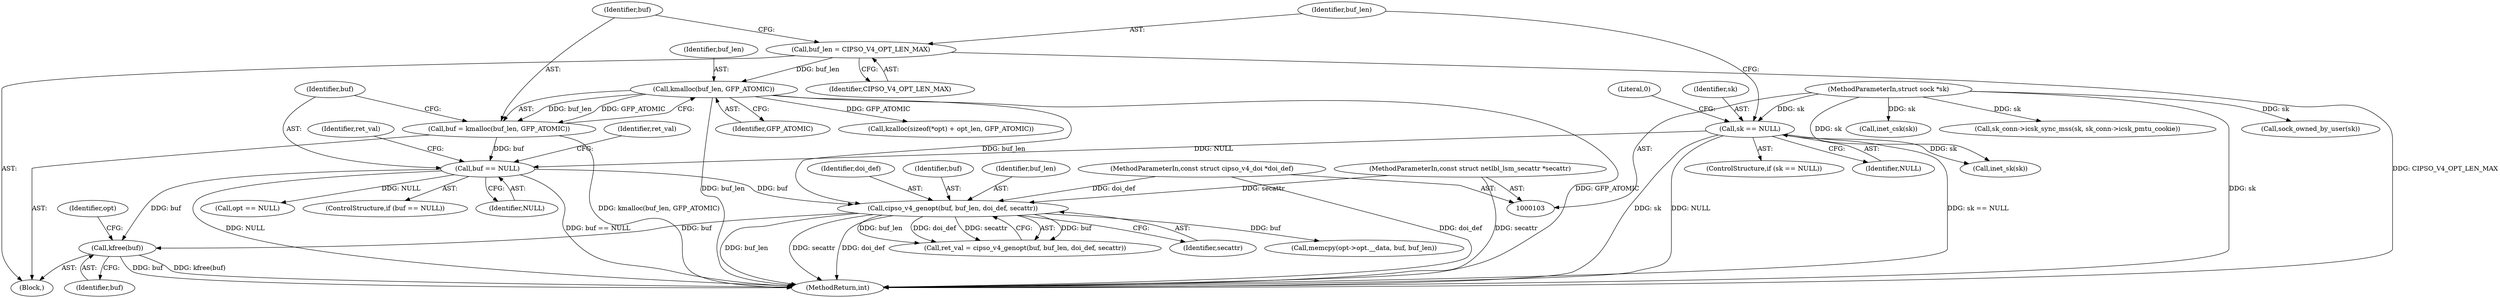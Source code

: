 digraph "0_linux_f6d8bd051c391c1c0458a30b2a7abcd939329259_10@pointer" {
"1000281" [label="(Call,kfree(buf))"];
"1000141" [label="(Call,buf == NULL)"];
"1000135" [label="(Call,buf = kmalloc(buf_len, GFP_ATOMIC))"];
"1000137" [label="(Call,kmalloc(buf_len, GFP_ATOMIC))"];
"1000132" [label="(Call,buf_len = CIPSO_V4_OPT_LEN_MAX)"];
"1000127" [label="(Call,sk == NULL)"];
"1000104" [label="(MethodParameterIn,struct sock *sk)"];
"1000152" [label="(Call,cipso_v4_genopt(buf, buf_len, doi_def, secattr))"];
"1000105" [label="(MethodParameterIn,const struct cipso_v4_doi *doi_def)"];
"1000106" [label="(MethodParameterIn,const struct netlbl_lsm_secattr *secattr)"];
"1000154" [label="(Identifier,buf_len)"];
"1000128" [label="(Identifier,sk)"];
"1000282" [label="(Identifier,buf)"];
"1000142" [label="(Identifier,buf)"];
"1000135" [label="(Call,buf = kmalloc(buf_len, GFP_ATOMIC))"];
"1000287" [label="(MethodReturn,int)"];
"1000260" [label="(Call,sk_conn->icsk_sync_mss(sk, sk_conn->icsk_pmtu_cookie))"];
"1000138" [label="(Identifier,buf_len)"];
"1000182" [label="(Call,opt == NULL)"];
"1000229" [label="(Call,sock_owned_by_user(sk))"];
"1000155" [label="(Identifier,doi_def)"];
"1000139" [label="(Identifier,GFP_ATOMIC)"];
"1000174" [label="(Call,kzalloc(sizeof(*opt) + opt_len, GFP_ATOMIC))"];
"1000152" [label="(Call,cipso_v4_genopt(buf, buf_len, doi_def, secattr))"];
"1000140" [label="(ControlStructure,if (buf == NULL))"];
"1000284" [label="(Identifier,opt)"];
"1000151" [label="(Identifier,ret_val)"];
"1000131" [label="(Literal,0)"];
"1000281" [label="(Call,kfree(buf))"];
"1000104" [label="(MethodParameterIn,struct sock *sk)"];
"1000153" [label="(Identifier,buf)"];
"1000143" [label="(Identifier,NULL)"];
"1000107" [label="(Block,)"];
"1000150" [label="(Call,ret_val = cipso_v4_genopt(buf, buf_len, doi_def, secattr))"];
"1000137" [label="(Call,kmalloc(buf_len, GFP_ATOMIC))"];
"1000238" [label="(Call,inet_csk(sk))"];
"1000127" [label="(Call,sk == NULL)"];
"1000132" [label="(Call,buf_len = CIPSO_V4_OPT_LEN_MAX)"];
"1000221" [label="(Call,inet_sk(sk))"];
"1000146" [label="(Identifier,ret_val)"];
"1000141" [label="(Call,buf == NULL)"];
"1000156" [label="(Identifier,secattr)"];
"1000106" [label="(MethodParameterIn,const struct netlbl_lsm_secattr *secattr)"];
"1000105" [label="(MethodParameterIn,const struct cipso_v4_doi *doi_def)"];
"1000133" [label="(Identifier,buf_len)"];
"1000191" [label="(Call,memcpy(opt->opt.__data, buf, buf_len))"];
"1000136" [label="(Identifier,buf)"];
"1000126" [label="(ControlStructure,if (sk == NULL))"];
"1000129" [label="(Identifier,NULL)"];
"1000134" [label="(Identifier,CIPSO_V4_OPT_LEN_MAX)"];
"1000281" -> "1000107"  [label="AST: "];
"1000281" -> "1000282"  [label="CFG: "];
"1000282" -> "1000281"  [label="AST: "];
"1000284" -> "1000281"  [label="CFG: "];
"1000281" -> "1000287"  [label="DDG: buf"];
"1000281" -> "1000287"  [label="DDG: kfree(buf)"];
"1000141" -> "1000281"  [label="DDG: buf"];
"1000152" -> "1000281"  [label="DDG: buf"];
"1000141" -> "1000140"  [label="AST: "];
"1000141" -> "1000143"  [label="CFG: "];
"1000142" -> "1000141"  [label="AST: "];
"1000143" -> "1000141"  [label="AST: "];
"1000146" -> "1000141"  [label="CFG: "];
"1000151" -> "1000141"  [label="CFG: "];
"1000141" -> "1000287"  [label="DDG: buf == NULL"];
"1000141" -> "1000287"  [label="DDG: NULL"];
"1000135" -> "1000141"  [label="DDG: buf"];
"1000127" -> "1000141"  [label="DDG: NULL"];
"1000141" -> "1000152"  [label="DDG: buf"];
"1000141" -> "1000182"  [label="DDG: NULL"];
"1000135" -> "1000107"  [label="AST: "];
"1000135" -> "1000137"  [label="CFG: "];
"1000136" -> "1000135"  [label="AST: "];
"1000137" -> "1000135"  [label="AST: "];
"1000142" -> "1000135"  [label="CFG: "];
"1000135" -> "1000287"  [label="DDG: kmalloc(buf_len, GFP_ATOMIC)"];
"1000137" -> "1000135"  [label="DDG: buf_len"];
"1000137" -> "1000135"  [label="DDG: GFP_ATOMIC"];
"1000137" -> "1000139"  [label="CFG: "];
"1000138" -> "1000137"  [label="AST: "];
"1000139" -> "1000137"  [label="AST: "];
"1000137" -> "1000287"  [label="DDG: GFP_ATOMIC"];
"1000137" -> "1000287"  [label="DDG: buf_len"];
"1000132" -> "1000137"  [label="DDG: buf_len"];
"1000137" -> "1000152"  [label="DDG: buf_len"];
"1000137" -> "1000174"  [label="DDG: GFP_ATOMIC"];
"1000132" -> "1000107"  [label="AST: "];
"1000132" -> "1000134"  [label="CFG: "];
"1000133" -> "1000132"  [label="AST: "];
"1000134" -> "1000132"  [label="AST: "];
"1000136" -> "1000132"  [label="CFG: "];
"1000132" -> "1000287"  [label="DDG: CIPSO_V4_OPT_LEN_MAX"];
"1000127" -> "1000126"  [label="AST: "];
"1000127" -> "1000129"  [label="CFG: "];
"1000128" -> "1000127"  [label="AST: "];
"1000129" -> "1000127"  [label="AST: "];
"1000131" -> "1000127"  [label="CFG: "];
"1000133" -> "1000127"  [label="CFG: "];
"1000127" -> "1000287"  [label="DDG: NULL"];
"1000127" -> "1000287"  [label="DDG: sk == NULL"];
"1000127" -> "1000287"  [label="DDG: sk"];
"1000104" -> "1000127"  [label="DDG: sk"];
"1000127" -> "1000221"  [label="DDG: sk"];
"1000104" -> "1000103"  [label="AST: "];
"1000104" -> "1000287"  [label="DDG: sk"];
"1000104" -> "1000221"  [label="DDG: sk"];
"1000104" -> "1000229"  [label="DDG: sk"];
"1000104" -> "1000238"  [label="DDG: sk"];
"1000104" -> "1000260"  [label="DDG: sk"];
"1000152" -> "1000150"  [label="AST: "];
"1000152" -> "1000156"  [label="CFG: "];
"1000153" -> "1000152"  [label="AST: "];
"1000154" -> "1000152"  [label="AST: "];
"1000155" -> "1000152"  [label="AST: "];
"1000156" -> "1000152"  [label="AST: "];
"1000150" -> "1000152"  [label="CFG: "];
"1000152" -> "1000287"  [label="DDG: doi_def"];
"1000152" -> "1000287"  [label="DDG: buf_len"];
"1000152" -> "1000287"  [label="DDG: secattr"];
"1000152" -> "1000150"  [label="DDG: buf"];
"1000152" -> "1000150"  [label="DDG: buf_len"];
"1000152" -> "1000150"  [label="DDG: doi_def"];
"1000152" -> "1000150"  [label="DDG: secattr"];
"1000105" -> "1000152"  [label="DDG: doi_def"];
"1000106" -> "1000152"  [label="DDG: secattr"];
"1000152" -> "1000191"  [label="DDG: buf"];
"1000105" -> "1000103"  [label="AST: "];
"1000105" -> "1000287"  [label="DDG: doi_def"];
"1000106" -> "1000103"  [label="AST: "];
"1000106" -> "1000287"  [label="DDG: secattr"];
}

